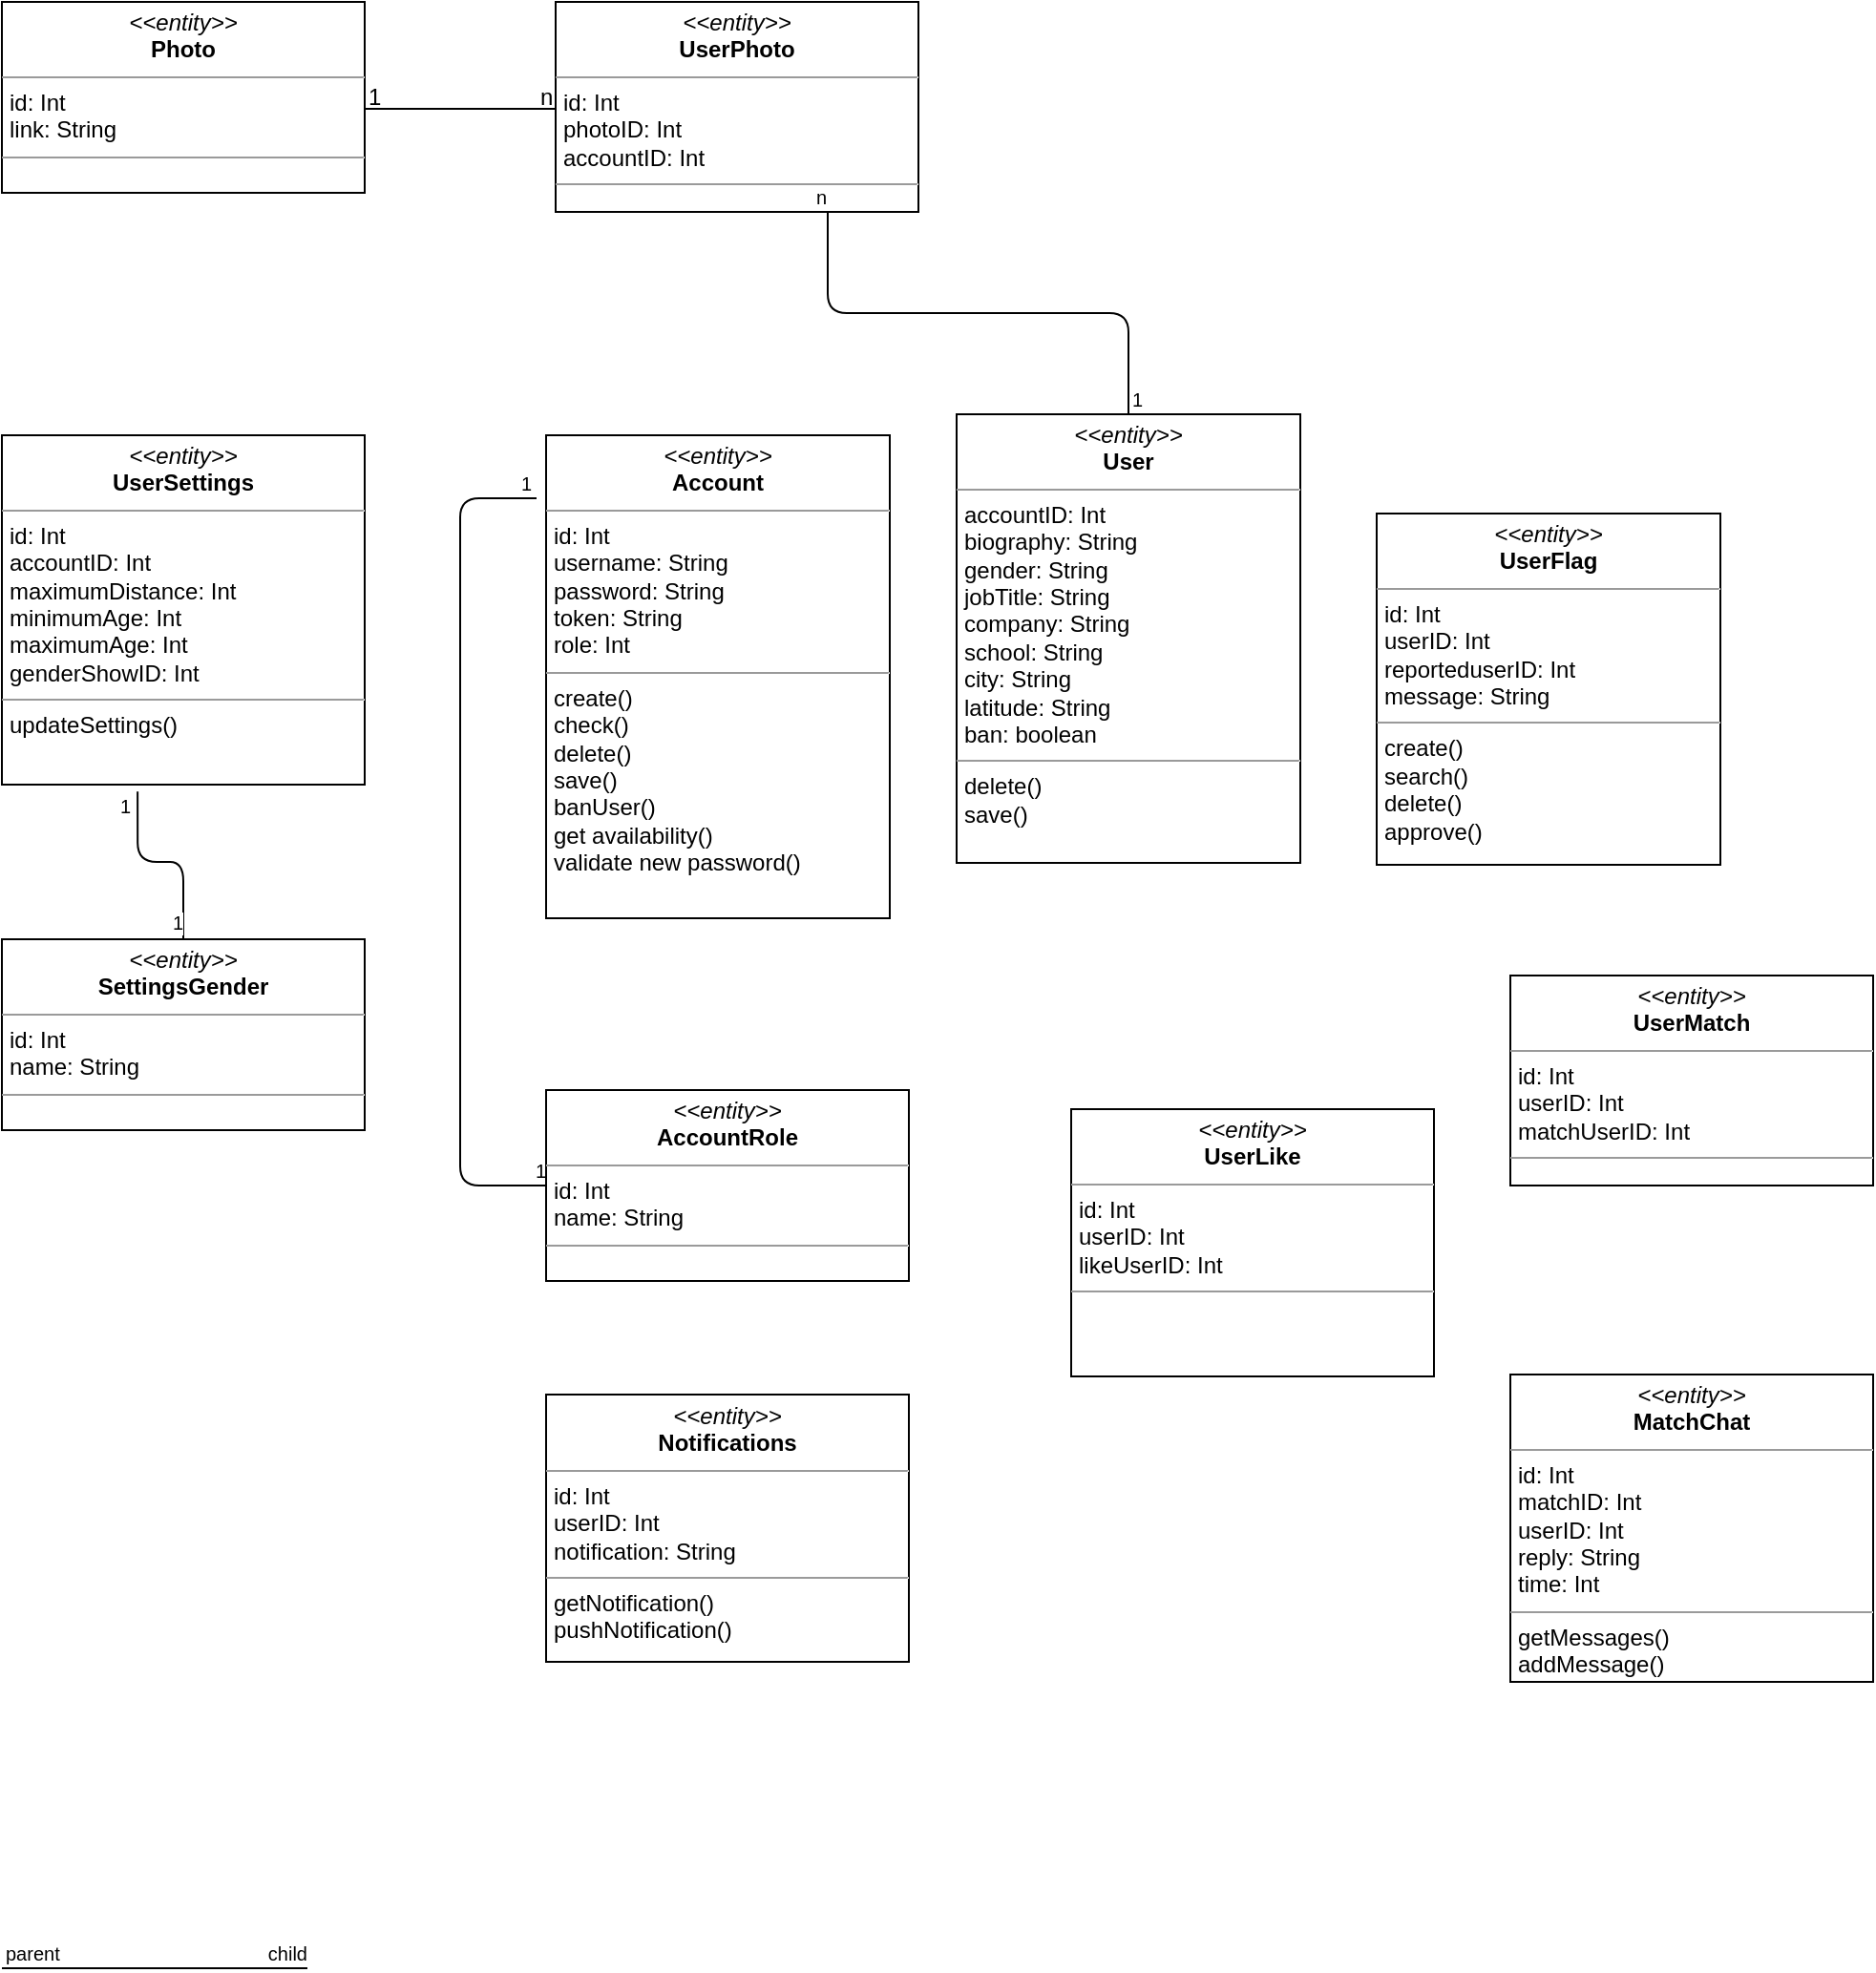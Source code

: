 <mxfile version="12.2.7" type="google" pages="1"><diagram id="hC8xskk3r5I2EDvkd32I" name="Page-1"><mxGraphModel dx="1212" dy="1634" grid="1" gridSize="10" guides="1" tooltips="1" connect="1" arrows="1" fold="1" page="1" pageScale="1" pageWidth="850" pageHeight="1100" math="0" shadow="0"><root><mxCell id="0"/><mxCell id="1" parent="0"/><mxCell id="3ujikscfS8pIM267EzJU-1" value="&lt;p style=&quot;margin: 0px ; margin-top: 4px ; text-align: center&quot;&gt;&lt;i&gt;&amp;lt;&amp;lt;entity&amp;gt;&amp;gt;&lt;/i&gt;&lt;br&gt;&lt;b&gt;UserFlag&lt;/b&gt;&lt;/p&gt;&lt;hr size=&quot;1&quot;&gt;&lt;p style=&quot;margin: 0px ; margin-left: 4px&quot;&gt;&lt;font style=&quot;font-size: 12px&quot;&gt;id: Int&lt;/font&gt;&lt;/p&gt;&lt;p style=&quot;margin: 0px ; margin-left: 4px&quot;&gt;&lt;font style=&quot;font-size: 12px&quot;&gt;userID: Int&lt;/font&gt;&lt;/p&gt;&lt;p style=&quot;margin: 0px ; margin-left: 4px&quot;&gt;&lt;font style=&quot;font-size: 12px&quot;&gt;reporteduserID: Int&lt;/font&gt;&lt;/p&gt;&lt;p style=&quot;margin: 0px ; margin-left: 4px&quot;&gt;&lt;font style=&quot;font-size: 12px&quot;&gt;message: String&lt;/font&gt;&lt;/p&gt;&lt;hr size=&quot;1&quot;&gt;&lt;p style=&quot;margin: 0px ; margin-left: 4px&quot;&gt;create()&lt;/p&gt;&lt;p style=&quot;margin: 0px ; margin-left: 4px&quot;&gt;search()&lt;/p&gt;&lt;p style=&quot;margin: 0px ; margin-left: 4px&quot;&gt;delete()&lt;/p&gt;&lt;p style=&quot;margin: 0px ; margin-left: 4px&quot;&gt;approve()&lt;/p&gt;" style="verticalAlign=top;align=left;overflow=fill;fontSize=12;fontFamily=Helvetica;html=1;fillColor=#ffffff;" parent="1" vertex="1"><mxGeometry x="750" y="-92" width="180" height="184" as="geometry"/></mxCell><mxCell id="3ujikscfS8pIM267EzJU-2" value="&lt;p style=&quot;margin: 0px ; margin-top: 4px ; text-align: center&quot;&gt;&lt;i&gt;&amp;lt;&amp;lt;entity&amp;gt;&amp;gt;&lt;/i&gt;&lt;br&gt;&lt;b&gt;Account&lt;/b&gt;&lt;/p&gt;&lt;hr size=&quot;1&quot;&gt;&lt;p style=&quot;margin: 0px ; margin-left: 4px&quot;&gt;&lt;font style=&quot;font-size: 12px&quot;&gt;id: Int&lt;/font&gt;&lt;/p&gt;&lt;p style=&quot;margin: 0px ; margin-left: 4px&quot;&gt;&lt;font style=&quot;font-size: 12px&quot;&gt;username: String&lt;/font&gt;&lt;/p&gt;&lt;p style=&quot;margin: 0px ; margin-left: 4px&quot;&gt;&lt;font style=&quot;font-size: 12px&quot;&gt;password: String&lt;/font&gt;&lt;/p&gt;&lt;p style=&quot;margin: 0px ; margin-left: 4px&quot;&gt;&lt;font style=&quot;font-size: 12px&quot;&gt;token: String&lt;/font&gt;&lt;/p&gt;&lt;p style=&quot;margin: 0px ; margin-left: 4px&quot;&gt;&lt;font style=&quot;font-size: 12px&quot;&gt;role: Int&lt;/font&gt;&lt;/p&gt;&lt;hr size=&quot;1&quot;&gt;&lt;p style=&quot;margin: 0px ; margin-left: 4px&quot;&gt;create()&lt;/p&gt;&lt;p style=&quot;margin: 0px ; margin-left: 4px&quot;&gt;check()&lt;/p&gt;&lt;p style=&quot;margin: 0px ; margin-left: 4px&quot;&gt;delete()&lt;/p&gt;&lt;p style=&quot;margin: 0px ; margin-left: 4px&quot;&gt;save()&lt;/p&gt;&lt;p style=&quot;margin: 0px ; margin-left: 4px&quot;&gt;banUser()&lt;/p&gt;&lt;p style=&quot;margin: 0px ; margin-left: 4px&quot;&gt;get availability()&lt;/p&gt;&lt;p style=&quot;margin: 0px ; margin-left: 4px&quot;&gt;validate new password()&lt;br&gt;&lt;/p&gt;" style="verticalAlign=top;align=left;overflow=fill;fontSize=12;fontFamily=Helvetica;html=1;fillColor=#ffffff;spacingLeft=0;spacing=2;" parent="1" vertex="1"><mxGeometry x="315" y="-133" width="180" height="253" as="geometry"/></mxCell><mxCell id="3ujikscfS8pIM267EzJU-12" value="" style="group;container=1;" parent="1" vertex="1" connectable="0"><mxGeometry x="30" y="-360" width="480" height="110" as="geometry"/></mxCell><mxCell id="3ujikscfS8pIM267EzJU-5" value="&lt;p style=&quot;margin: 0px ; margin-top: 4px ; text-align: center&quot;&gt;&lt;i&gt;&amp;lt;&amp;lt;entity&amp;gt;&amp;gt;&lt;/i&gt;&lt;br&gt;&lt;b&gt;Photo&lt;/b&gt;&lt;/p&gt;&lt;hr size=&quot;1&quot;&gt;&lt;p style=&quot;margin: 0px 0px 0px 4px&quot;&gt;id: Int&lt;/p&gt;&lt;p style=&quot;margin: 0px 0px 0px 4px&quot;&gt;link: String&lt;/p&gt;&lt;hr size=&quot;1&quot;&gt;&lt;p style=&quot;margin: 0px ; margin-left: 4px&quot;&gt;&lt;br&gt;&lt;/p&gt;" style="verticalAlign=top;align=left;overflow=fill;fontSize=12;fontFamily=Helvetica;html=1;" parent="3ujikscfS8pIM267EzJU-12" vertex="1"><mxGeometry width="190" height="100" as="geometry"/></mxCell><mxCell id="3ujikscfS8pIM267EzJU-8" value="&lt;p style=&quot;margin: 0px ; margin-top: 4px ; text-align: center&quot;&gt;&lt;i&gt;&amp;lt;&amp;lt;entity&amp;gt;&amp;gt;&lt;/i&gt;&lt;br&gt;&lt;b&gt;UserPhoto&lt;/b&gt;&lt;/p&gt;&lt;hr size=&quot;1&quot;&gt;&lt;p style=&quot;margin: 0px 0px 0px 4px&quot;&gt;id: Int&lt;/p&gt;&lt;p style=&quot;margin: 0px 0px 0px 4px&quot;&gt;photoID: Int&lt;/p&gt;&lt;p style=&quot;margin: 0px 0px 0px 4px&quot;&gt;accountID: Int&lt;/p&gt;&lt;hr size=&quot;1&quot;&gt;&lt;p style=&quot;margin: 0px ; margin-left: 4px&quot;&gt;&lt;br&gt;&lt;/p&gt;" style="verticalAlign=top;align=left;overflow=fill;fontSize=12;fontFamily=Helvetica;html=1;" parent="3ujikscfS8pIM267EzJU-12" vertex="1"><mxGeometry x="290" width="190" height="110" as="geometry"/></mxCell><mxCell id="3ujikscfS8pIM267EzJU-7" style="edgeStyle=orthogonalEdgeStyle;rounded=0;orthogonalLoop=1;jettySize=auto;html=1;exitX=0.5;exitY=1;exitDx=0;exitDy=0;" parent="3ujikscfS8pIM267EzJU-12" source="3ujikscfS8pIM267EzJU-5" target="3ujikscfS8pIM267EzJU-5" edge="1"><mxGeometry relative="1" as="geometry"/></mxCell><mxCell id="Af9dzkLgQaUr79Ue33Wb-7" value="" style="group" parent="3ujikscfS8pIM267EzJU-12" connectable="0" vertex="1"><mxGeometry x="190" y="40" width="110" height="20" as="geometry"/></mxCell><mxCell id="Af9dzkLgQaUr79Ue33Wb-8" value="" style="line;strokeWidth=1;fillColor=none;align=left;verticalAlign=middle;spacingTop=-1;spacingLeft=3;spacingRight=3;rotatable=0;labelPosition=right;points=[];portConstraint=eastwest;" parent="Af9dzkLgQaUr79Ue33Wb-7" vertex="1"><mxGeometry y="12" width="100" height="8" as="geometry"/></mxCell><mxCell id="Af9dzkLgQaUr79Ue33Wb-9" value="1" style="text;html=1;resizable=0;points=[];autosize=1;align=left;verticalAlign=top;spacingTop=-4;" parent="Af9dzkLgQaUr79Ue33Wb-7" vertex="1"><mxGeometry width="20" height="20" as="geometry"/></mxCell><mxCell id="Af9dzkLgQaUr79Ue33Wb-10" value="n" style="text;html=1;resizable=0;points=[];autosize=1;align=left;verticalAlign=top;spacingTop=-4;" parent="Af9dzkLgQaUr79Ue33Wb-7" vertex="1"><mxGeometry x="90" width="20" height="20" as="geometry"/></mxCell><mxCell id="Af9dzkLgQaUr79Ue33Wb-1" value="" style="endArrow=none;html=1;edgeStyle=orthogonalEdgeStyle;entryX=0;entryY=0.5;entryDx=0;entryDy=0;" parent="1" target="3ujikscfS8pIM267EzJU-25" edge="1"><mxGeometry relative="1" as="geometry"><mxPoint x="310" y="-100" as="sourcePoint"/><mxPoint x="480" as="targetPoint"/><Array as="points"><mxPoint x="270" y="-100"/><mxPoint x="270" y="260"/></Array></mxGeometry></mxCell><mxCell id="Af9dzkLgQaUr79Ue33Wb-2" value="1" style="resizable=0;html=1;align=left;verticalAlign=bottom;labelBackgroundColor=#ffffff;fontSize=10;" parent="Af9dzkLgQaUr79Ue33Wb-1" connectable="0" vertex="1"><mxGeometry x="-1" relative="1" as="geometry"><mxPoint x="-10" as="offset"/></mxGeometry></mxCell><mxCell id="Af9dzkLgQaUr79Ue33Wb-3" value="1" style="resizable=0;html=1;align=right;verticalAlign=bottom;labelBackgroundColor=#ffffff;fontSize=10;" parent="Af9dzkLgQaUr79Ue33Wb-1" connectable="0" vertex="1"><mxGeometry x="1" relative="1" as="geometry"/></mxCell><mxCell id="3ujikscfS8pIM267EzJU-22" value="&lt;p style=&quot;margin: 0px ; margin-top: 4px ; text-align: center&quot;&gt;&lt;i&gt;&amp;lt;&amp;lt;entity&amp;gt;&amp;gt;&lt;/i&gt;&lt;br&gt;&lt;b&gt;UserLike&lt;/b&gt;&lt;/p&gt;&lt;hr size=&quot;1&quot;&gt;&lt;p style=&quot;margin: 0px 0px 0px 4px&quot;&gt;id: Int&lt;/p&gt;&lt;p style=&quot;margin: 0px 0px 0px 4px&quot;&gt;userID: Int&lt;/p&gt;&lt;p style=&quot;margin: 0px 0px 0px 4px&quot;&gt;likeUserID: Int&lt;/p&gt;&lt;hr size=&quot;1&quot;&gt;&lt;p style=&quot;margin: 0px ; margin-left: 4px&quot;&gt;&lt;br&gt;&lt;/p&gt;" style="verticalAlign=top;align=left;overflow=fill;fontSize=12;fontFamily=Helvetica;html=1;" parent="1" vertex="1"><mxGeometry x="590" y="220" width="190" height="140" as="geometry"/></mxCell><mxCell id="3ujikscfS8pIM267EzJU-23" value="&lt;p style=&quot;margin: 0px ; margin-top: 4px ; text-align: center&quot;&gt;&lt;i&gt;&amp;lt;&amp;lt;entity&amp;gt;&amp;gt;&lt;/i&gt;&lt;br&gt;&lt;b&gt;MatchChat&lt;/b&gt;&lt;/p&gt;&lt;hr size=&quot;1&quot;&gt;&lt;p style=&quot;margin: 0px 0px 0px 4px&quot;&gt;id: Int&lt;/p&gt;&lt;p style=&quot;margin: 0px 0px 0px 4px&quot;&gt;matchID: Int&lt;/p&gt;&lt;p style=&quot;margin: 0px 0px 0px 4px&quot;&gt;userID: Int&lt;/p&gt;&lt;p style=&quot;margin: 0px 0px 0px 4px&quot;&gt;reply: String&lt;/p&gt;&lt;p style=&quot;margin: 0px 0px 0px 4px&quot;&gt;time: Int&lt;/p&gt;&lt;hr size=&quot;1&quot;&gt;&lt;p style=&quot;margin: 0px ; margin-left: 4px&quot;&gt;getMessages()&lt;/p&gt;&lt;p style=&quot;margin: 0px ; margin-left: 4px&quot;&gt;addMessage()&lt;/p&gt;" style="verticalAlign=top;align=left;overflow=fill;fontSize=12;fontFamily=Helvetica;html=1;" parent="1" vertex="1"><mxGeometry x="820" y="359" width="190" height="161" as="geometry"/></mxCell><mxCell id="3ujikscfS8pIM267EzJU-25" value="&lt;p style=&quot;margin: 0px ; margin-top: 4px ; text-align: center&quot;&gt;&lt;i&gt;&amp;lt;&amp;lt;entity&amp;gt;&amp;gt;&lt;/i&gt;&lt;br&gt;&lt;b&gt;AccountRole&lt;/b&gt;&lt;/p&gt;&lt;hr size=&quot;1&quot;&gt;&lt;p style=&quot;margin: 0px 0px 0px 4px&quot;&gt;id: Int&lt;/p&gt;&lt;p style=&quot;margin: 0px 0px 0px 4px&quot;&gt;name: String&lt;/p&gt;&lt;hr size=&quot;1&quot;&gt;&lt;p style=&quot;margin: 0px ; margin-left: 4px&quot;&gt;&lt;br&gt;&lt;/p&gt;" style="verticalAlign=top;align=left;overflow=fill;fontSize=12;fontFamily=Helvetica;html=1;" parent="1" vertex="1"><mxGeometry x="315" y="210" width="190" height="100" as="geometry"/></mxCell><mxCell id="3ujikscfS8pIM267EzJU-26" value="&lt;p style=&quot;margin: 0px ; margin-top: 4px ; text-align: center&quot;&gt;&lt;i&gt;&amp;lt;&amp;lt;entity&amp;gt;&amp;gt;&lt;/i&gt;&lt;br&gt;&lt;b&gt;UserSettings&lt;/b&gt;&lt;/p&gt;&lt;hr size=&quot;1&quot;&gt;&lt;p style=&quot;margin: 0px 0px 0px 4px&quot;&gt;id: Int&lt;/p&gt;&lt;p style=&quot;margin: 0px 0px 0px 4px&quot;&gt;accountID: Int&lt;/p&gt;&lt;p style=&quot;margin: 0px 0px 0px 4px&quot;&gt;maximumDistance: Int&lt;/p&gt;&lt;p style=&quot;margin: 0px 0px 0px 4px&quot;&gt;minimumAge: Int&lt;/p&gt;&lt;p style=&quot;margin: 0px 0px 0px 4px&quot;&gt;maximumAge: Int&lt;/p&gt;&lt;p style=&quot;margin: 0px 0px 0px 4px&quot;&gt;genderShowID: Int&lt;/p&gt;&lt;hr size=&quot;1&quot;&gt;&lt;p style=&quot;margin: 0px ; margin-left: 4px&quot;&gt;updateSettings()&lt;/p&gt;" style="verticalAlign=top;align=left;overflow=fill;fontSize=12;fontFamily=Helvetica;html=1;" parent="1" vertex="1"><mxGeometry x="30" y="-133" width="190" height="183" as="geometry"/></mxCell><mxCell id="3ujikscfS8pIM267EzJU-27" value="&lt;p style=&quot;margin: 0px ; margin-top: 4px ; text-align: center&quot;&gt;&lt;i&gt;&amp;lt;&amp;lt;entity&amp;gt;&amp;gt;&lt;/i&gt;&lt;br&gt;&lt;b&gt;SettingsGender&lt;/b&gt;&lt;/p&gt;&lt;hr size=&quot;1&quot;&gt;&lt;p style=&quot;margin: 0px 0px 0px 4px&quot;&gt;id: Int&lt;/p&gt;&lt;p style=&quot;margin: 0px 0px 0px 4px&quot;&gt;name: String&lt;/p&gt;&lt;hr size=&quot;1&quot;&gt;&lt;p style=&quot;margin: 0px ; margin-left: 4px&quot;&gt;&lt;br&gt;&lt;/p&gt;" style="verticalAlign=top;align=left;overflow=fill;fontSize=12;fontFamily=Helvetica;html=1;" parent="1" vertex="1"><mxGeometry x="30" y="131" width="190" height="100" as="geometry"/></mxCell><mxCell id="Af9dzkLgQaUr79Ue33Wb-27" value="" style="endArrow=none;html=1;edgeStyle=orthogonalEdgeStyle;entryX=0.75;entryY=1;entryDx=0;entryDy=0;exitX=0.5;exitY=0;exitDx=0;exitDy=0;" parent="1" source="QI4TkJULvsiXACZJdS2c-1" target="3ujikscfS8pIM267EzJU-8" edge="1"><mxGeometry relative="1" as="geometry"><mxPoint x="400" y="-133.5" as="sourcePoint"/><mxPoint x="560" y="-133.5" as="targetPoint"/></mxGeometry></mxCell><mxCell id="Af9dzkLgQaUr79Ue33Wb-28" value="1" style="resizable=0;html=1;align=left;verticalAlign=bottom;labelBackgroundColor=#ffffff;fontSize=10;" parent="Af9dzkLgQaUr79Ue33Wb-27" connectable="0" vertex="1"><mxGeometry x="-1" relative="1" as="geometry"/></mxCell><mxCell id="Af9dzkLgQaUr79Ue33Wb-29" value="n" style="resizable=0;html=1;align=right;verticalAlign=bottom;labelBackgroundColor=#ffffff;fontSize=10;" parent="Af9dzkLgQaUr79Ue33Wb-27" connectable="0" vertex="1"><mxGeometry x="1" relative="1" as="geometry"/></mxCell><mxCell id="Af9dzkLgQaUr79Ue33Wb-30" value="" style="endArrow=none;html=1;edgeStyle=orthogonalEdgeStyle;entryX=0.5;entryY=0;entryDx=0;entryDy=0;exitX=0.374;exitY=1.02;exitDx=0;exitDy=0;exitPerimeter=0;" parent="1" source="3ujikscfS8pIM267EzJU-26" target="3ujikscfS8pIM267EzJU-27" edge="1"><mxGeometry relative="1" as="geometry"><mxPoint x="110" y="16.5" as="sourcePoint"/><mxPoint x="270" y="16.5" as="targetPoint"/></mxGeometry></mxCell><mxCell id="Af9dzkLgQaUr79Ue33Wb-31" value="1" style="resizable=0;html=1;align=left;verticalAlign=bottom;labelBackgroundColor=#ffffff;fontSize=10;" parent="Af9dzkLgQaUr79Ue33Wb-30" connectable="0" vertex="1"><mxGeometry x="-1" relative="1" as="geometry"><mxPoint x="-11" y="16" as="offset"/></mxGeometry></mxCell><mxCell id="Af9dzkLgQaUr79Ue33Wb-32" value="1" style="resizable=0;html=1;align=right;verticalAlign=bottom;labelBackgroundColor=#ffffff;fontSize=10;" parent="Af9dzkLgQaUr79Ue33Wb-30" connectable="0" vertex="1"><mxGeometry x="1" relative="1" as="geometry"/></mxCell><mxCell id="Af9dzkLgQaUr79Ue33Wb-33" value="" style="endArrow=none;html=1;edgeStyle=orthogonalEdgeStyle;" parent="1" edge="1"><mxGeometry relative="1" as="geometry"><mxPoint x="30" y="670" as="sourcePoint"/><mxPoint x="190" y="670" as="targetPoint"/></mxGeometry></mxCell><mxCell id="Af9dzkLgQaUr79Ue33Wb-34" value="parent" style="resizable=0;html=1;align=left;verticalAlign=bottom;labelBackgroundColor=#ffffff;fontSize=10;" parent="Af9dzkLgQaUr79Ue33Wb-33" connectable="0" vertex="1"><mxGeometry x="-1" relative="1" as="geometry"/></mxCell><mxCell id="Af9dzkLgQaUr79Ue33Wb-35" value="child" style="resizable=0;html=1;align=right;verticalAlign=bottom;labelBackgroundColor=#ffffff;fontSize=10;" parent="Af9dzkLgQaUr79Ue33Wb-33" connectable="0" vertex="1"><mxGeometry x="1" relative="1" as="geometry"/></mxCell><mxCell id="QI4TkJULvsiXACZJdS2c-1" value="&lt;p style=&quot;margin: 0px ; margin-top: 4px ; text-align: center&quot;&gt;&lt;i&gt;&amp;lt;&amp;lt;entity&amp;gt;&amp;gt;&lt;/i&gt;&lt;br&gt;&lt;b&gt;User&lt;/b&gt;&lt;/p&gt;&lt;hr size=&quot;1&quot;&gt;&lt;p style=&quot;margin: 0px ; margin-left: 4px&quot;&gt;&lt;font style=&quot;font-size: 12px&quot;&gt;accountID: Int&lt;/font&gt;&lt;/p&gt;&lt;p style=&quot;margin: 0px ; margin-left: 4px&quot;&gt;&lt;font style=&quot;font-size: 12px&quot;&gt;biography: String&lt;/font&gt;&lt;/p&gt;&lt;p style=&quot;margin: 0px ; margin-left: 4px&quot;&gt;&lt;font style=&quot;font-size: 12px&quot;&gt;gender: String&lt;/font&gt;&lt;/p&gt;&lt;p style=&quot;margin: 0px ; margin-left: 4px&quot;&gt;&lt;font style=&quot;font-size: 12px&quot;&gt;jobTitle: String&lt;/font&gt;&lt;/p&gt;&lt;p style=&quot;margin: 0px ; margin-left: 4px&quot;&gt;&lt;font style=&quot;font-size: 12px&quot;&gt;company: String&lt;/font&gt;&lt;/p&gt;&lt;p style=&quot;margin: 0px ; margin-left: 4px&quot;&gt;&lt;font style=&quot;font-size: 12px&quot;&gt;school: String&lt;/font&gt;&lt;/p&gt;&lt;p style=&quot;margin: 0px ; margin-left: 4px&quot;&gt;&lt;font style=&quot;font-size: 12px&quot;&gt;city: String&lt;/font&gt;&lt;/p&gt;&lt;p style=&quot;margin: 0px ; margin-left: 4px&quot;&gt;&lt;font style=&quot;font-size: 12px&quot;&gt;latitude: String&lt;/font&gt;&lt;/p&gt;&lt;p style=&quot;margin: 0px ; margin-left: 4px&quot;&gt;&lt;font style=&quot;font-size: 12px&quot;&gt;ban: boolean&lt;/font&gt;&lt;/p&gt;&lt;hr size=&quot;1&quot;&gt;&lt;p style=&quot;margin: 0px ; margin-left: 4px&quot;&gt;&lt;span&gt;delete()&lt;/span&gt;&lt;br&gt;&lt;/p&gt;&lt;p style=&quot;margin: 0px ; margin-left: 4px&quot;&gt;save()&lt;/p&gt;" style="verticalAlign=top;align=left;overflow=fill;fontSize=12;fontFamily=Helvetica;html=1;fillColor=#ffffff;spacingLeft=0;spacing=2;" parent="1" vertex="1"><mxGeometry x="530" y="-144" width="180" height="235" as="geometry"/></mxCell><mxCell id="QI4TkJULvsiXACZJdS2c-2" value="&lt;p style=&quot;margin: 0px ; margin-top: 4px ; text-align: center&quot;&gt;&lt;i&gt;&amp;lt;&amp;lt;entity&amp;gt;&amp;gt;&lt;/i&gt;&lt;br&gt;&lt;b&gt;UserMatch&lt;/b&gt;&lt;/p&gt;&lt;hr size=&quot;1&quot;&gt;&lt;p style=&quot;margin: 0px 0px 0px 4px&quot;&gt;id: Int&lt;/p&gt;&lt;p style=&quot;margin: 0px 0px 0px 4px&quot;&gt;userID: Int&lt;/p&gt;&lt;p style=&quot;margin: 0px 0px 0px 4px&quot;&gt;matchUserID: Int&lt;/p&gt;&lt;hr size=&quot;1&quot;&gt;&lt;p style=&quot;margin: 0px ; margin-left: 4px&quot;&gt;&lt;br&gt;&lt;/p&gt;" style="verticalAlign=top;align=left;overflow=fill;fontSize=12;fontFamily=Helvetica;html=1;" parent="1" vertex="1"><mxGeometry x="820" y="150" width="190" height="110" as="geometry"/></mxCell><mxCell id="U6k9zZhPgSWnSC27YlGx-1" value="&lt;p style=&quot;margin: 0px ; margin-top: 4px ; text-align: center&quot;&gt;&lt;i&gt;&amp;lt;&amp;lt;entity&amp;gt;&amp;gt;&lt;/i&gt;&lt;br&gt;&lt;b&gt;Notifications&lt;/b&gt;&lt;/p&gt;&lt;hr size=&quot;1&quot;&gt;&lt;p style=&quot;margin: 0px 0px 0px 4px&quot;&gt;id: Int&lt;/p&gt;&lt;p style=&quot;margin: 0px 0px 0px 4px&quot;&gt;userID: Int&lt;br&gt;&lt;/p&gt;&lt;p style=&quot;margin: 0px 0px 0px 4px&quot;&gt;notification: String&lt;/p&gt;&lt;hr size=&quot;1&quot;&gt;&lt;p style=&quot;margin: 0px ; margin-left: 4px&quot;&gt;getNotification()&lt;/p&gt;&lt;p style=&quot;margin: 0px ; margin-left: 4px&quot;&gt;pushNotification()&lt;/p&gt;" style="verticalAlign=top;align=left;overflow=fill;fontSize=12;fontFamily=Helvetica;html=1;" parent="1" vertex="1"><mxGeometry x="315" y="369.5" width="190" height="140" as="geometry"/></mxCell></root></mxGraphModel></diagram></mxfile>